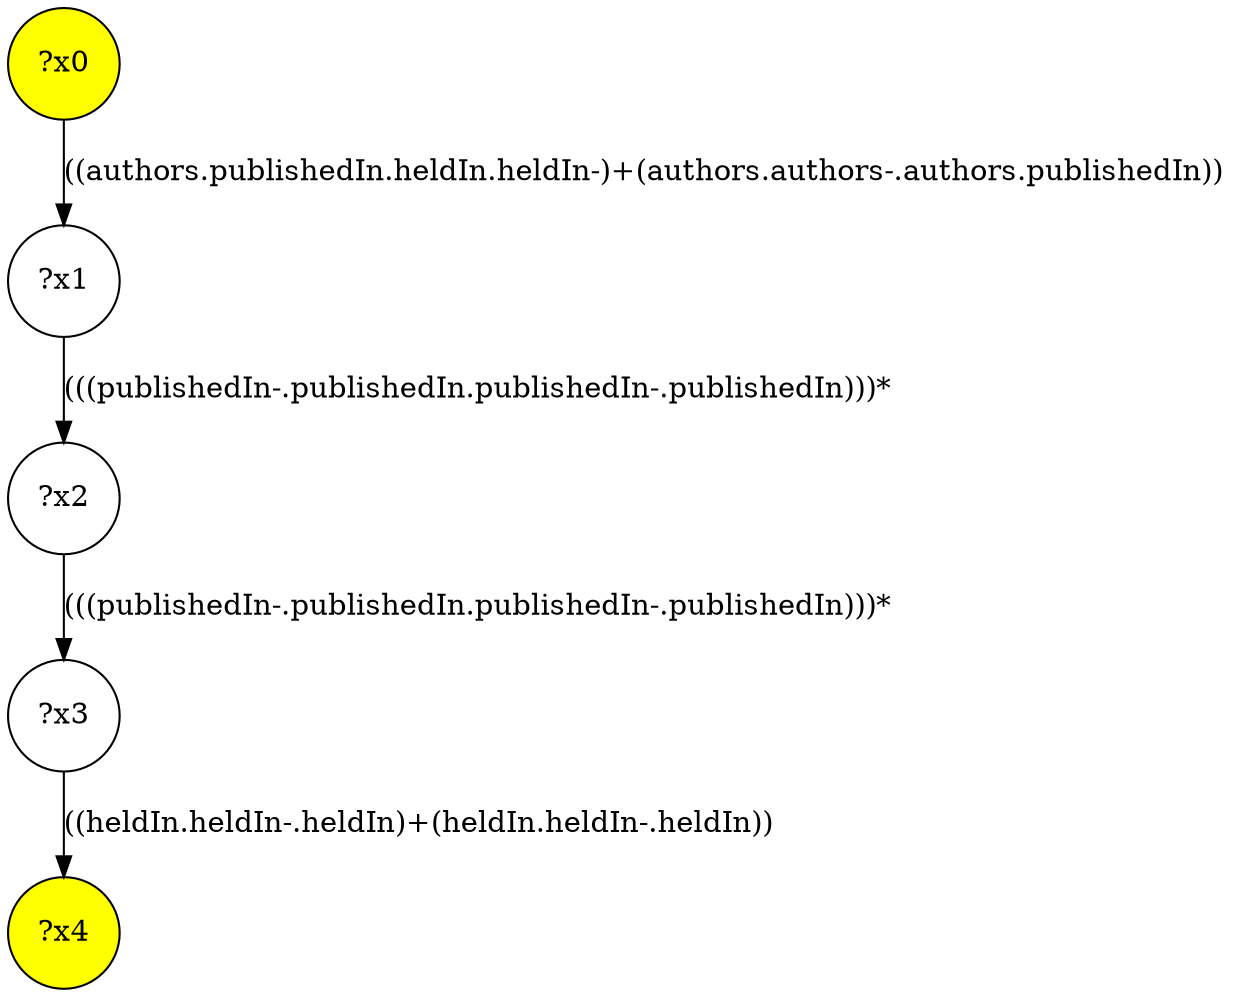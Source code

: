 digraph g {
	x0 [fillcolor="yellow", style="filled," shape=circle, label="?x0"];
	x4 [fillcolor="yellow", style="filled," shape=circle, label="?x4"];
	x1 [shape=circle, label="?x1"];
	x0 -> x1 [label="((authors.publishedIn.heldIn.heldIn-)+(authors.authors-.authors.publishedIn))"];
	x2 [shape=circle, label="?x2"];
	x1 -> x2 [label="(((publishedIn-.publishedIn.publishedIn-.publishedIn)))*"];
	x3 [shape=circle, label="?x3"];
	x2 -> x3 [label="(((publishedIn-.publishedIn.publishedIn-.publishedIn)))*"];
	x3 -> x4 [label="((heldIn.heldIn-.heldIn)+(heldIn.heldIn-.heldIn))"];
}
